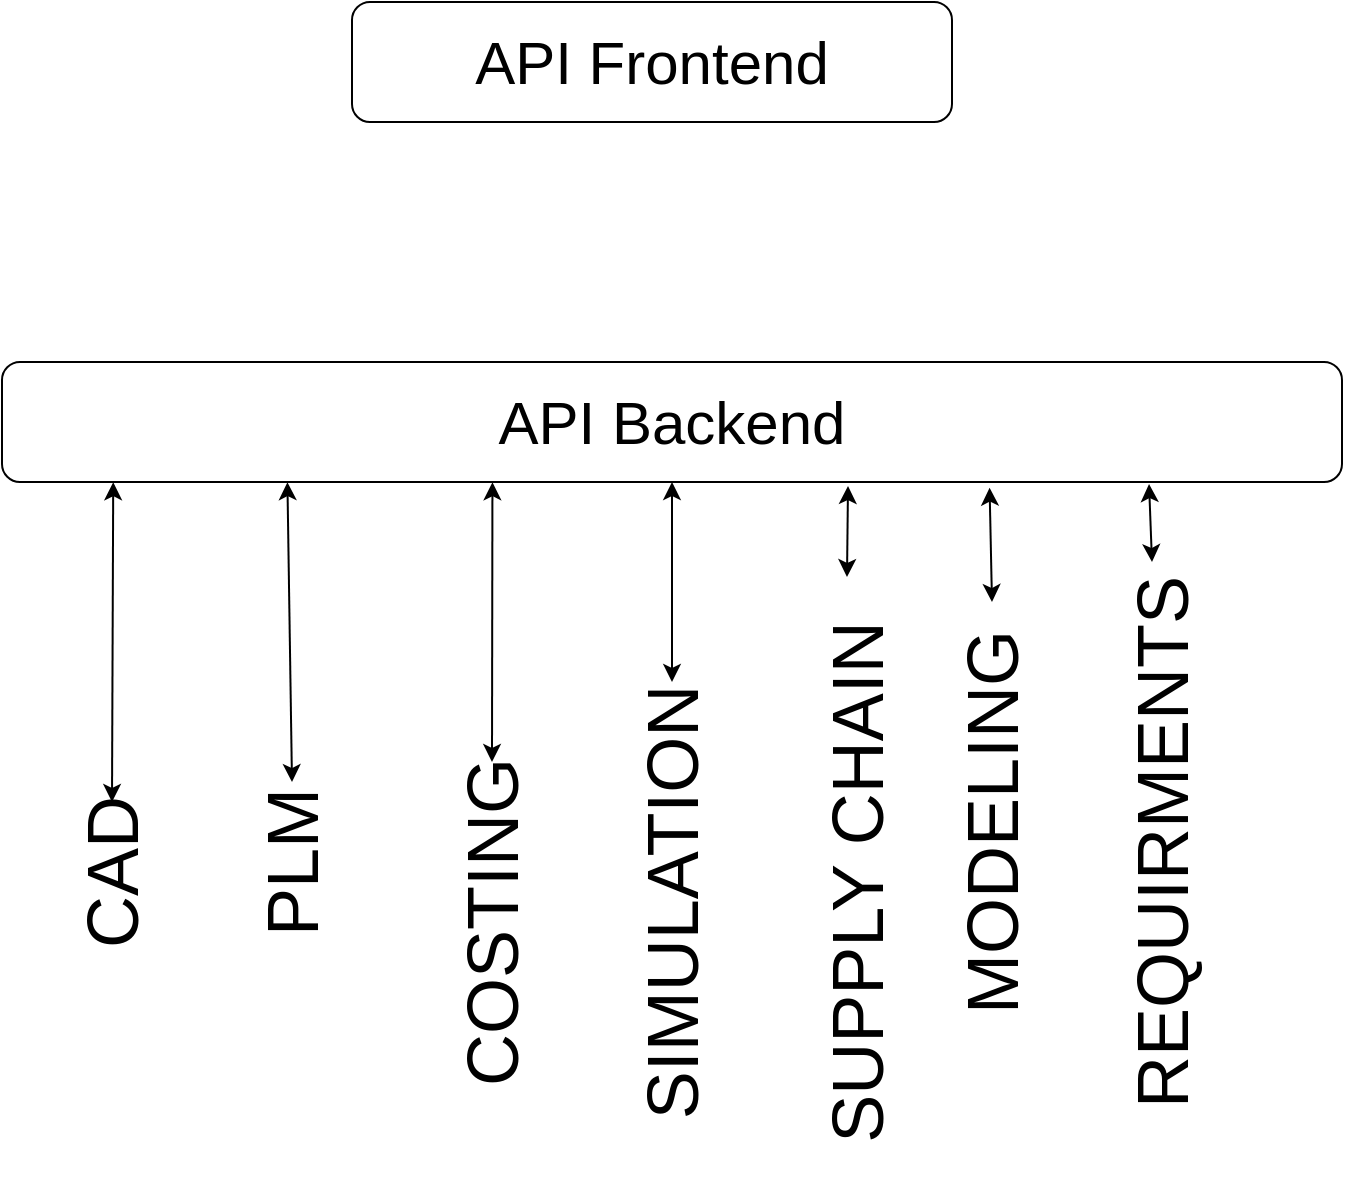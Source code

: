 <mxGraphModel dx="887" dy="701" grid="1" gridSize="10" guides="1" tooltips="1" connect="1" arrows="1" fold="1" page="1" pageScale="1" pageWidth="1100" pageHeight="850" background="#ffffff"><root><mxCell id="0"/><mxCell id="1" parent="0"/><mxCell id="2" value="API Backend" style="rounded=1;whiteSpace=wrap;html=1;fontSize=30;" vertex="1" parent="1"><mxGeometry x="125" y="430" width="670" height="60" as="geometry"/></mxCell><mxCell id="7" value="CAD&amp;nbsp;" style="text;html=1;strokeColor=none;fillColor=none;align=center;verticalAlign=middle;whiteSpace=wrap;rounded=0;fontSize=36;rotation=-90;" vertex="1" parent="1"><mxGeometry x="160" y="670" width="40" height="20" as="geometry"/></mxCell><mxCell id="8" style="edgeStyle=none;shape=link;html=1;exitX=0.75;exitY=0;jettySize=auto;orthogonalLoop=1;fontSize=36;" edge="1" parent="1" source="7" target="7"><mxGeometry relative="1" as="geometry"/></mxCell><mxCell id="12" value="PLM" style="text;html=1;strokeColor=none;fillColor=none;align=center;verticalAlign=middle;whiteSpace=wrap;rounded=0;fontSize=36;rotation=-90;" vertex="1" parent="1"><mxGeometry x="250" y="670" width="40" height="20" as="geometry"/></mxCell><mxCell id="13" value="COSTING" style="text;html=1;strokeColor=none;fillColor=none;align=center;verticalAlign=middle;whiteSpace=wrap;rounded=0;fontSize=36;rotation=-90;" vertex="1" parent="1"><mxGeometry x="350" y="700" width="40" height="20" as="geometry"/></mxCell><mxCell id="14" value="SIMULATION" style="text;html=1;strokeColor=none;fillColor=none;align=center;verticalAlign=middle;whiteSpace=wrap;rounded=0;fontSize=36;rotation=-90;" vertex="1" parent="1"><mxGeometry x="440" y="690" width="40" height="20" as="geometry"/></mxCell><mxCell id="19" value="API Frontend" style="rounded=1;whiteSpace=wrap;html=1;fontSize=30;" vertex="1" parent="1"><mxGeometry x="300" y="250" width="300" height="60" as="geometry"/></mxCell><mxCell id="20" value="SUPPLY CHAIN" style="text;html=1;strokeColor=none;fillColor=none;align=center;verticalAlign=middle;whiteSpace=wrap;rounded=0;fontSize=36;rotation=-90;" vertex="1" parent="1"><mxGeometry x="400" y="680" width="305" height="20" as="geometry"/></mxCell><mxCell id="28" value="REQUIRMENTS" style="text;html=1;strokeColor=none;fillColor=none;align=center;verticalAlign=middle;whiteSpace=wrap;rounded=0;fontSize=36;rotation=-90;" vertex="1" parent="1"><mxGeometry x="685" y="660" width="40" height="20" as="geometry"/></mxCell><mxCell id="29" value="MODELING" style="text;html=1;strokeColor=none;fillColor=none;align=center;verticalAlign=middle;whiteSpace=wrap;rounded=0;fontSize=36;rotation=-90;" vertex="1" parent="1"><mxGeometry x="600" y="650" width="40" height="20" as="geometry"/></mxCell><mxCell id="33" value="" style="endArrow=classic;startArrow=classic;html=1;fontSize=30;exitX=0.083;exitY=1.002;exitPerimeter=0;" edge="1" parent="1" source="2"><mxGeometry width="50" height="50" relative="1" as="geometry"><mxPoint x="120" y="870" as="sourcePoint"/><mxPoint x="180" y="650" as="targetPoint"/></mxGeometry></mxCell><mxCell id="34" value="" style="endArrow=classic;startArrow=classic;html=1;fontSize=30;exitX=0.213;exitY=1.002;exitPerimeter=0;" edge="1" parent="1" source="2"><mxGeometry width="50" height="50" relative="1" as="geometry"><mxPoint x="120" y="870" as="sourcePoint"/><mxPoint x="270" y="640" as="targetPoint"/></mxGeometry></mxCell><mxCell id="35" value="" style="endArrow=classic;startArrow=classic;html=1;fontSize=30;exitX=0.366;exitY=1.002;exitPerimeter=0;" edge="1" parent="1" source="2"><mxGeometry width="50" height="50" relative="1" as="geometry"><mxPoint x="120" y="870" as="sourcePoint"/><mxPoint x="370" y="630" as="targetPoint"/></mxGeometry></mxCell><mxCell id="36" value="" style="endArrow=classic;startArrow=classic;html=1;fontSize=30;exitX=0.5;exitY=1;" edge="1" parent="1" source="2"><mxGeometry width="50" height="50" relative="1" as="geometry"><mxPoint x="120" y="870" as="sourcePoint"/><mxPoint x="460" y="590" as="targetPoint"/></mxGeometry></mxCell><mxCell id="37" value="" style="endArrow=classic;startArrow=classic;html=1;fontSize=30;entryX=1;entryY=0.25;" edge="1" parent="1" target="20"><mxGeometry width="50" height="50" relative="1" as="geometry"><mxPoint x="548" y="492" as="sourcePoint"/><mxPoint x="180" y="860" as="targetPoint"/></mxGeometry></mxCell><mxCell id="38" value="" style="endArrow=classic;startArrow=classic;html=1;fontSize=30;exitX=0.737;exitY=1.047;exitPerimeter=0;" edge="1" parent="1" source="2"><mxGeometry width="50" height="50" relative="1" as="geometry"><mxPoint x="130" y="910" as="sourcePoint"/><mxPoint x="620" y="550" as="targetPoint"/></mxGeometry></mxCell><mxCell id="39" value="" style="endArrow=classic;startArrow=classic;html=1;fontSize=30;exitX=0.856;exitY=1.017;exitPerimeter=0;" edge="1" parent="1" source="2"><mxGeometry width="50" height="50" relative="1" as="geometry"><mxPoint x="130" y="910" as="sourcePoint"/><mxPoint x="700" y="530" as="targetPoint"/></mxGeometry></mxCell></root></mxGraphModel>